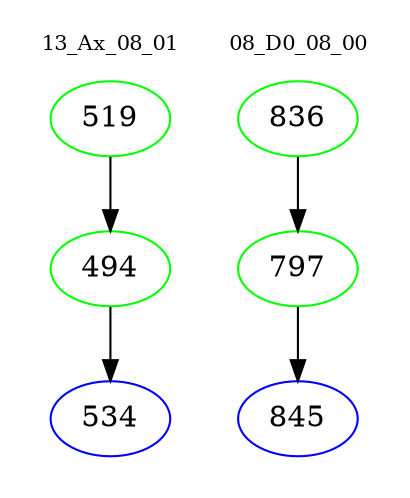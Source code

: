 digraph{
subgraph cluster_0 {
color = white
label = "13_Ax_08_01";
fontsize=10;
T0_519 [label="519", color="green"]
T0_519 -> T0_494 [color="black"]
T0_494 [label="494", color="green"]
T0_494 -> T0_534 [color="black"]
T0_534 [label="534", color="blue"]
}
subgraph cluster_1 {
color = white
label = "08_D0_08_00";
fontsize=10;
T1_836 [label="836", color="green"]
T1_836 -> T1_797 [color="black"]
T1_797 [label="797", color="green"]
T1_797 -> T1_845 [color="black"]
T1_845 [label="845", color="blue"]
}
}

